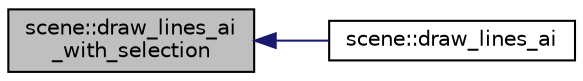 digraph "scene::draw_lines_ai_with_selection"
{
  edge [fontname="Helvetica",fontsize="10",labelfontname="Helvetica",labelfontsize="10"];
  node [fontname="Helvetica",fontsize="10",shape=record];
  rankdir="LR";
  Node100 [label="scene::draw_lines_ai\l_with_selection",height=0.2,width=0.4,color="black", fillcolor="grey75", style="filled", fontcolor="black"];
  Node100 -> Node101 [dir="back",color="midnightblue",fontsize="10",style="solid",fontname="Helvetica"];
  Node101 [label="scene::draw_lines_ai",height=0.2,width=0.4,color="black", fillcolor="white", style="filled",URL="$df/db1/classscene.html#af047046ee2c28dbd7629e7c17109284d"];
}
